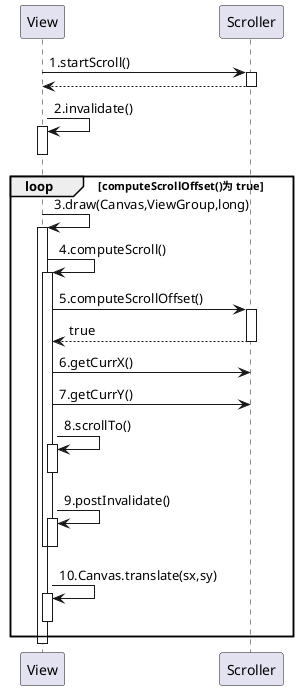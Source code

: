 @startuml

View -> Scroller: 1.startScroll()
activate Scroller
View <-- Scroller
deactivate Scroller

View -> View: 2.invalidate()
activate View
deactivate View

loop computeScrollOffset()为 true
View -> View: 3.draw(Canvas,ViewGroup,long)
activate View


View -> View: 4.computeScroll()
activate View

View -> Scroller: 5.computeScrollOffset()
activate Scroller
View <-- Scroller : true
deactivate Scroller

View -> Scroller: 6.getCurrX()
View -> Scroller: 7.getCurrY()

View -> View: 8.scrollTo()
activate View
deactivate View

View -> View: 9.postInvalidate()
activate View
deactivate View

deactivate View

View -> View: 10.Canvas.translate(sx,sy)
activate View
deactivate View

end
deactivate View

@enduml

